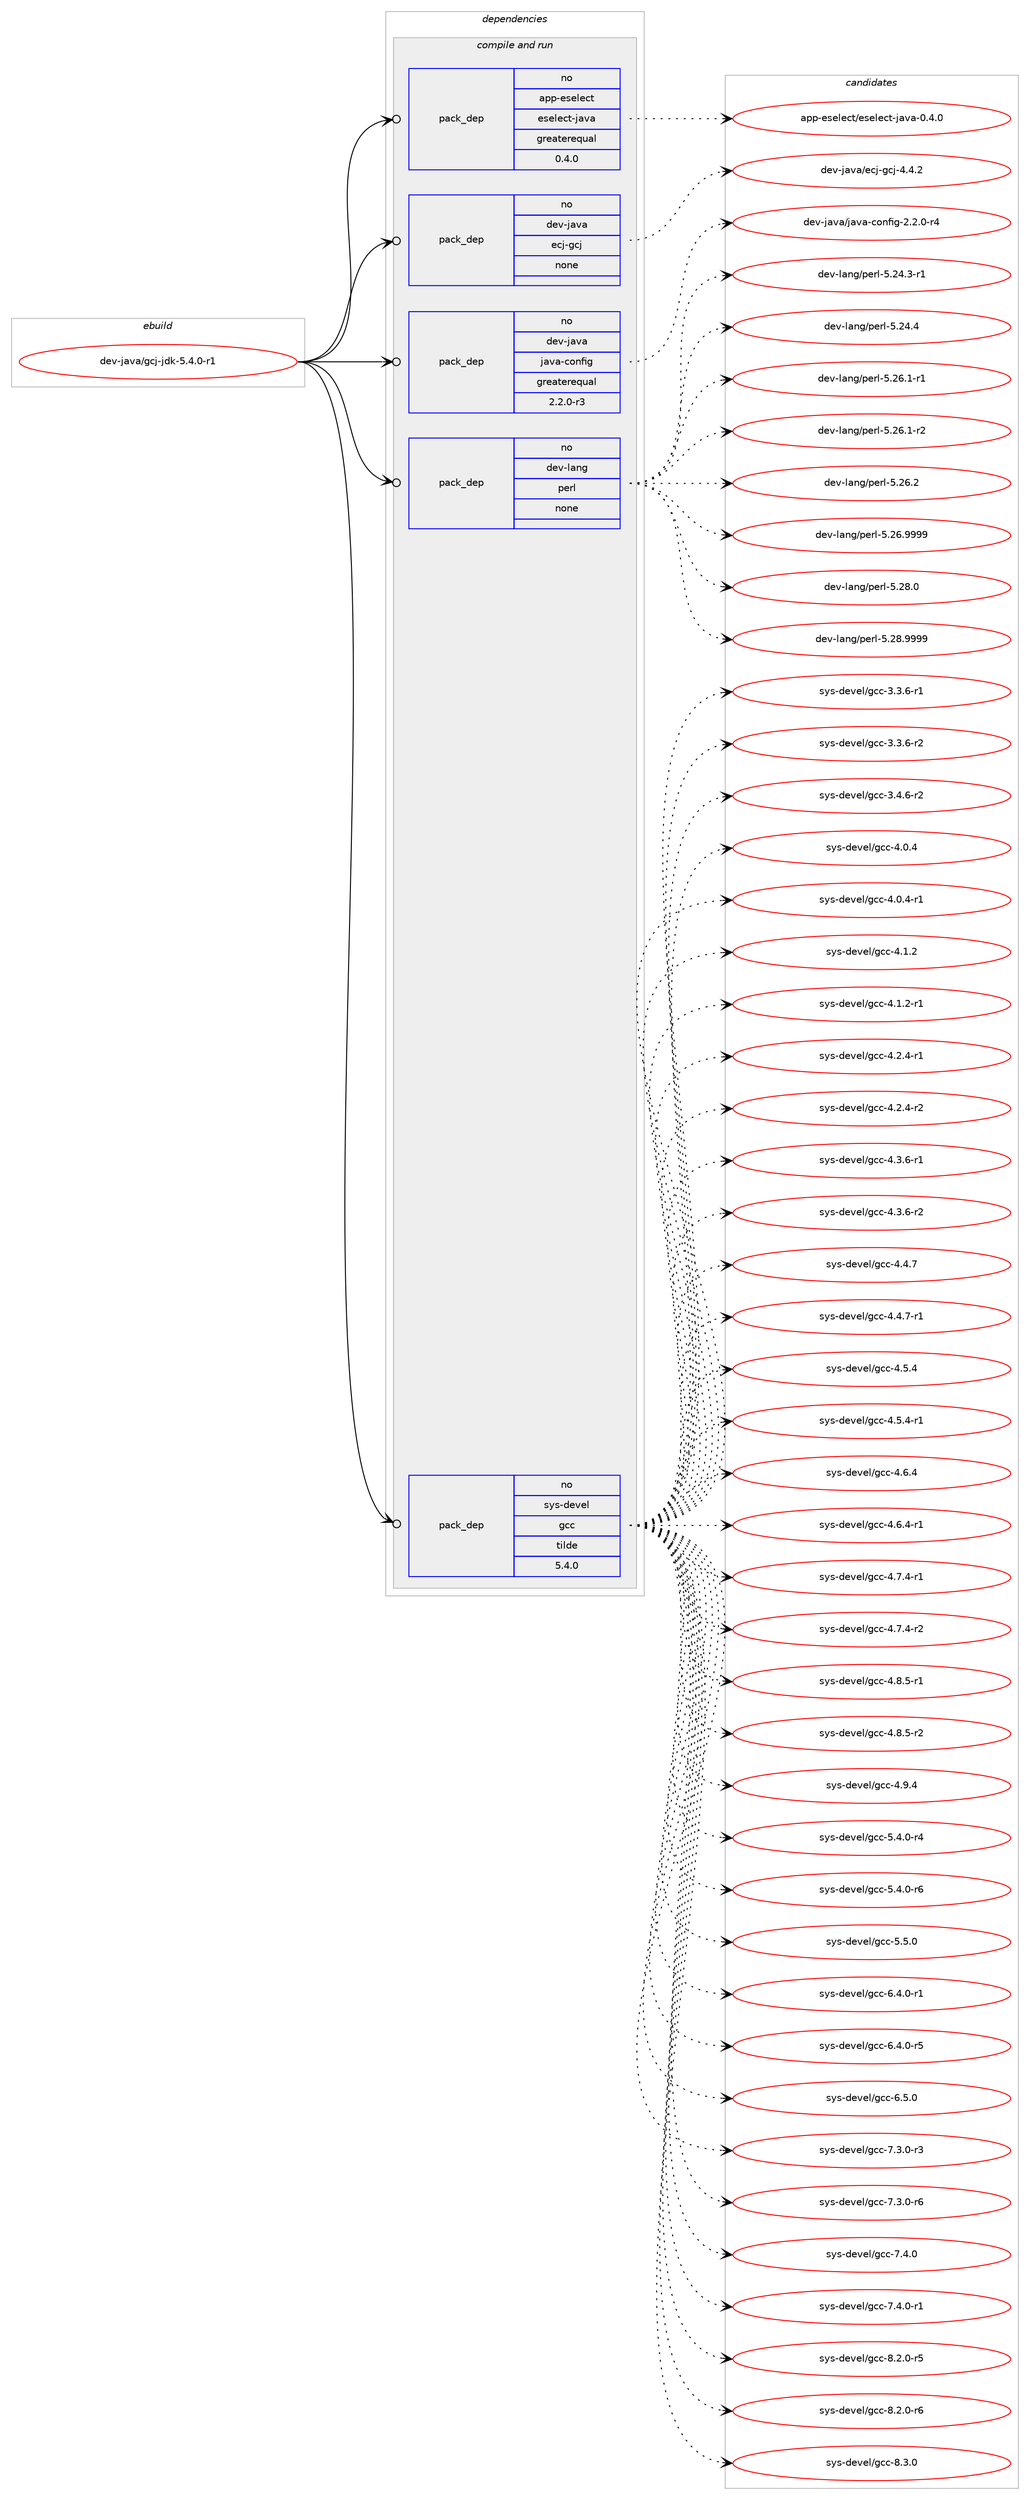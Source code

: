 digraph prolog {

# *************
# Graph options
# *************

newrank=true;
concentrate=true;
compound=true;
graph [rankdir=LR,fontname=Helvetica,fontsize=10,ranksep=1.5];#, ranksep=2.5, nodesep=0.2];
edge  [arrowhead=vee];
node  [fontname=Helvetica,fontsize=10];

# **********
# The ebuild
# **********

subgraph cluster_leftcol {
color=gray;
rank=same;
label=<<i>ebuild</i>>;
id [label="dev-java/gcj-jdk-5.4.0-r1", color=red, width=4, href="../dev-java/gcj-jdk-5.4.0-r1.svg"];
}

# ****************
# The dependencies
# ****************

subgraph cluster_midcol {
color=gray;
label=<<i>dependencies</i>>;
subgraph cluster_compile {
fillcolor="#eeeeee";
style=filled;
label=<<i>compile</i>>;
}
subgraph cluster_compileandrun {
fillcolor="#eeeeee";
style=filled;
label=<<i>compile and run</i>>;
subgraph pack967560 {
dependency1352664 [label=<<TABLE BORDER="0" CELLBORDER="1" CELLSPACING="0" CELLPADDING="4" WIDTH="220"><TR><TD ROWSPAN="6" CELLPADDING="30">pack_dep</TD></TR><TR><TD WIDTH="110">no</TD></TR><TR><TD>app-eselect</TD></TR><TR><TD>eselect-java</TD></TR><TR><TD>greaterequal</TD></TR><TR><TD>0.4.0</TD></TR></TABLE>>, shape=none, color=blue];
}
id:e -> dependency1352664:w [weight=20,style="solid",arrowhead="odotvee"];
subgraph pack967561 {
dependency1352665 [label=<<TABLE BORDER="0" CELLBORDER="1" CELLSPACING="0" CELLPADDING="4" WIDTH="220"><TR><TD ROWSPAN="6" CELLPADDING="30">pack_dep</TD></TR><TR><TD WIDTH="110">no</TD></TR><TR><TD>dev-java</TD></TR><TR><TD>ecj-gcj</TD></TR><TR><TD>none</TD></TR><TR><TD></TD></TR></TABLE>>, shape=none, color=blue];
}
id:e -> dependency1352665:w [weight=20,style="solid",arrowhead="odotvee"];
subgraph pack967562 {
dependency1352666 [label=<<TABLE BORDER="0" CELLBORDER="1" CELLSPACING="0" CELLPADDING="4" WIDTH="220"><TR><TD ROWSPAN="6" CELLPADDING="30">pack_dep</TD></TR><TR><TD WIDTH="110">no</TD></TR><TR><TD>dev-java</TD></TR><TR><TD>java-config</TD></TR><TR><TD>greaterequal</TD></TR><TR><TD>2.2.0-r3</TD></TR></TABLE>>, shape=none, color=blue];
}
id:e -> dependency1352666:w [weight=20,style="solid",arrowhead="odotvee"];
subgraph pack967563 {
dependency1352667 [label=<<TABLE BORDER="0" CELLBORDER="1" CELLSPACING="0" CELLPADDING="4" WIDTH="220"><TR><TD ROWSPAN="6" CELLPADDING="30">pack_dep</TD></TR><TR><TD WIDTH="110">no</TD></TR><TR><TD>dev-lang</TD></TR><TR><TD>perl</TD></TR><TR><TD>none</TD></TR><TR><TD></TD></TR></TABLE>>, shape=none, color=blue];
}
id:e -> dependency1352667:w [weight=20,style="solid",arrowhead="odotvee"];
subgraph pack967564 {
dependency1352668 [label=<<TABLE BORDER="0" CELLBORDER="1" CELLSPACING="0" CELLPADDING="4" WIDTH="220"><TR><TD ROWSPAN="6" CELLPADDING="30">pack_dep</TD></TR><TR><TD WIDTH="110">no</TD></TR><TR><TD>sys-devel</TD></TR><TR><TD>gcc</TD></TR><TR><TD>tilde</TD></TR><TR><TD>5.4.0</TD></TR></TABLE>>, shape=none, color=blue];
}
id:e -> dependency1352668:w [weight=20,style="solid",arrowhead="odotvee"];
}
subgraph cluster_run {
fillcolor="#eeeeee";
style=filled;
label=<<i>run</i>>;
}
}

# **************
# The candidates
# **************

subgraph cluster_choices {
rank=same;
color=gray;
label=<<i>candidates</i>>;

subgraph choice967560 {
color=black;
nodesep=1;
choice9711211245101115101108101991164710111510110810199116451069711897454846524648 [label="app-eselect/eselect-java-0.4.0", color=red, width=4,href="../app-eselect/eselect-java-0.4.0.svg"];
dependency1352664:e -> choice9711211245101115101108101991164710111510110810199116451069711897454846524648:w [style=dotted,weight="100"];
}
subgraph choice967561 {
color=black;
nodesep=1;
choice10010111845106971189747101991064510399106455246524650 [label="dev-java/ecj-gcj-4.4.2", color=red, width=4,href="../dev-java/ecj-gcj-4.4.2.svg"];
dependency1352665:e -> choice10010111845106971189747101991064510399106455246524650:w [style=dotted,weight="100"];
}
subgraph choice967562 {
color=black;
nodesep=1;
choice10010111845106971189747106971189745991111101021051034550465046484511452 [label="dev-java/java-config-2.2.0-r4", color=red, width=4,href="../dev-java/java-config-2.2.0-r4.svg"];
dependency1352666:e -> choice10010111845106971189747106971189745991111101021051034550465046484511452:w [style=dotted,weight="100"];
}
subgraph choice967563 {
color=black;
nodesep=1;
choice100101118451089711010347112101114108455346505246514511449 [label="dev-lang/perl-5.24.3-r1", color=red, width=4,href="../dev-lang/perl-5.24.3-r1.svg"];
choice10010111845108971101034711210111410845534650524652 [label="dev-lang/perl-5.24.4", color=red, width=4,href="../dev-lang/perl-5.24.4.svg"];
choice100101118451089711010347112101114108455346505446494511449 [label="dev-lang/perl-5.26.1-r1", color=red, width=4,href="../dev-lang/perl-5.26.1-r1.svg"];
choice100101118451089711010347112101114108455346505446494511450 [label="dev-lang/perl-5.26.1-r2", color=red, width=4,href="../dev-lang/perl-5.26.1-r2.svg"];
choice10010111845108971101034711210111410845534650544650 [label="dev-lang/perl-5.26.2", color=red, width=4,href="../dev-lang/perl-5.26.2.svg"];
choice10010111845108971101034711210111410845534650544657575757 [label="dev-lang/perl-5.26.9999", color=red, width=4,href="../dev-lang/perl-5.26.9999.svg"];
choice10010111845108971101034711210111410845534650564648 [label="dev-lang/perl-5.28.0", color=red, width=4,href="../dev-lang/perl-5.28.0.svg"];
choice10010111845108971101034711210111410845534650564657575757 [label="dev-lang/perl-5.28.9999", color=red, width=4,href="../dev-lang/perl-5.28.9999.svg"];
dependency1352667:e -> choice100101118451089711010347112101114108455346505246514511449:w [style=dotted,weight="100"];
dependency1352667:e -> choice10010111845108971101034711210111410845534650524652:w [style=dotted,weight="100"];
dependency1352667:e -> choice100101118451089711010347112101114108455346505446494511449:w [style=dotted,weight="100"];
dependency1352667:e -> choice100101118451089711010347112101114108455346505446494511450:w [style=dotted,weight="100"];
dependency1352667:e -> choice10010111845108971101034711210111410845534650544650:w [style=dotted,weight="100"];
dependency1352667:e -> choice10010111845108971101034711210111410845534650544657575757:w [style=dotted,weight="100"];
dependency1352667:e -> choice10010111845108971101034711210111410845534650564648:w [style=dotted,weight="100"];
dependency1352667:e -> choice10010111845108971101034711210111410845534650564657575757:w [style=dotted,weight="100"];
}
subgraph choice967564 {
color=black;
nodesep=1;
choice115121115451001011181011084710399994551465146544511449 [label="sys-devel/gcc-3.3.6-r1", color=red, width=4,href="../sys-devel/gcc-3.3.6-r1.svg"];
choice115121115451001011181011084710399994551465146544511450 [label="sys-devel/gcc-3.3.6-r2", color=red, width=4,href="../sys-devel/gcc-3.3.6-r2.svg"];
choice115121115451001011181011084710399994551465246544511450 [label="sys-devel/gcc-3.4.6-r2", color=red, width=4,href="../sys-devel/gcc-3.4.6-r2.svg"];
choice11512111545100101118101108471039999455246484652 [label="sys-devel/gcc-4.0.4", color=red, width=4,href="../sys-devel/gcc-4.0.4.svg"];
choice115121115451001011181011084710399994552464846524511449 [label="sys-devel/gcc-4.0.4-r1", color=red, width=4,href="../sys-devel/gcc-4.0.4-r1.svg"];
choice11512111545100101118101108471039999455246494650 [label="sys-devel/gcc-4.1.2", color=red, width=4,href="../sys-devel/gcc-4.1.2.svg"];
choice115121115451001011181011084710399994552464946504511449 [label="sys-devel/gcc-4.1.2-r1", color=red, width=4,href="../sys-devel/gcc-4.1.2-r1.svg"];
choice115121115451001011181011084710399994552465046524511449 [label="sys-devel/gcc-4.2.4-r1", color=red, width=4,href="../sys-devel/gcc-4.2.4-r1.svg"];
choice115121115451001011181011084710399994552465046524511450 [label="sys-devel/gcc-4.2.4-r2", color=red, width=4,href="../sys-devel/gcc-4.2.4-r2.svg"];
choice115121115451001011181011084710399994552465146544511449 [label="sys-devel/gcc-4.3.6-r1", color=red, width=4,href="../sys-devel/gcc-4.3.6-r1.svg"];
choice115121115451001011181011084710399994552465146544511450 [label="sys-devel/gcc-4.3.6-r2", color=red, width=4,href="../sys-devel/gcc-4.3.6-r2.svg"];
choice11512111545100101118101108471039999455246524655 [label="sys-devel/gcc-4.4.7", color=red, width=4,href="../sys-devel/gcc-4.4.7.svg"];
choice115121115451001011181011084710399994552465246554511449 [label="sys-devel/gcc-4.4.7-r1", color=red, width=4,href="../sys-devel/gcc-4.4.7-r1.svg"];
choice11512111545100101118101108471039999455246534652 [label="sys-devel/gcc-4.5.4", color=red, width=4,href="../sys-devel/gcc-4.5.4.svg"];
choice115121115451001011181011084710399994552465346524511449 [label="sys-devel/gcc-4.5.4-r1", color=red, width=4,href="../sys-devel/gcc-4.5.4-r1.svg"];
choice11512111545100101118101108471039999455246544652 [label="sys-devel/gcc-4.6.4", color=red, width=4,href="../sys-devel/gcc-4.6.4.svg"];
choice115121115451001011181011084710399994552465446524511449 [label="sys-devel/gcc-4.6.4-r1", color=red, width=4,href="../sys-devel/gcc-4.6.4-r1.svg"];
choice115121115451001011181011084710399994552465546524511449 [label="sys-devel/gcc-4.7.4-r1", color=red, width=4,href="../sys-devel/gcc-4.7.4-r1.svg"];
choice115121115451001011181011084710399994552465546524511450 [label="sys-devel/gcc-4.7.4-r2", color=red, width=4,href="../sys-devel/gcc-4.7.4-r2.svg"];
choice115121115451001011181011084710399994552465646534511449 [label="sys-devel/gcc-4.8.5-r1", color=red, width=4,href="../sys-devel/gcc-4.8.5-r1.svg"];
choice115121115451001011181011084710399994552465646534511450 [label="sys-devel/gcc-4.8.5-r2", color=red, width=4,href="../sys-devel/gcc-4.8.5-r2.svg"];
choice11512111545100101118101108471039999455246574652 [label="sys-devel/gcc-4.9.4", color=red, width=4,href="../sys-devel/gcc-4.9.4.svg"];
choice115121115451001011181011084710399994553465246484511452 [label="sys-devel/gcc-5.4.0-r4", color=red, width=4,href="../sys-devel/gcc-5.4.0-r4.svg"];
choice115121115451001011181011084710399994553465246484511454 [label="sys-devel/gcc-5.4.0-r6", color=red, width=4,href="../sys-devel/gcc-5.4.0-r6.svg"];
choice11512111545100101118101108471039999455346534648 [label="sys-devel/gcc-5.5.0", color=red, width=4,href="../sys-devel/gcc-5.5.0.svg"];
choice115121115451001011181011084710399994554465246484511449 [label="sys-devel/gcc-6.4.0-r1", color=red, width=4,href="../sys-devel/gcc-6.4.0-r1.svg"];
choice115121115451001011181011084710399994554465246484511453 [label="sys-devel/gcc-6.4.0-r5", color=red, width=4,href="../sys-devel/gcc-6.4.0-r5.svg"];
choice11512111545100101118101108471039999455446534648 [label="sys-devel/gcc-6.5.0", color=red, width=4,href="../sys-devel/gcc-6.5.0.svg"];
choice115121115451001011181011084710399994555465146484511451 [label="sys-devel/gcc-7.3.0-r3", color=red, width=4,href="../sys-devel/gcc-7.3.0-r3.svg"];
choice115121115451001011181011084710399994555465146484511454 [label="sys-devel/gcc-7.3.0-r6", color=red, width=4,href="../sys-devel/gcc-7.3.0-r6.svg"];
choice11512111545100101118101108471039999455546524648 [label="sys-devel/gcc-7.4.0", color=red, width=4,href="../sys-devel/gcc-7.4.0.svg"];
choice115121115451001011181011084710399994555465246484511449 [label="sys-devel/gcc-7.4.0-r1", color=red, width=4,href="../sys-devel/gcc-7.4.0-r1.svg"];
choice115121115451001011181011084710399994556465046484511453 [label="sys-devel/gcc-8.2.0-r5", color=red, width=4,href="../sys-devel/gcc-8.2.0-r5.svg"];
choice115121115451001011181011084710399994556465046484511454 [label="sys-devel/gcc-8.2.0-r6", color=red, width=4,href="../sys-devel/gcc-8.2.0-r6.svg"];
choice11512111545100101118101108471039999455646514648 [label="sys-devel/gcc-8.3.0", color=red, width=4,href="../sys-devel/gcc-8.3.0.svg"];
dependency1352668:e -> choice115121115451001011181011084710399994551465146544511449:w [style=dotted,weight="100"];
dependency1352668:e -> choice115121115451001011181011084710399994551465146544511450:w [style=dotted,weight="100"];
dependency1352668:e -> choice115121115451001011181011084710399994551465246544511450:w [style=dotted,weight="100"];
dependency1352668:e -> choice11512111545100101118101108471039999455246484652:w [style=dotted,weight="100"];
dependency1352668:e -> choice115121115451001011181011084710399994552464846524511449:w [style=dotted,weight="100"];
dependency1352668:e -> choice11512111545100101118101108471039999455246494650:w [style=dotted,weight="100"];
dependency1352668:e -> choice115121115451001011181011084710399994552464946504511449:w [style=dotted,weight="100"];
dependency1352668:e -> choice115121115451001011181011084710399994552465046524511449:w [style=dotted,weight="100"];
dependency1352668:e -> choice115121115451001011181011084710399994552465046524511450:w [style=dotted,weight="100"];
dependency1352668:e -> choice115121115451001011181011084710399994552465146544511449:w [style=dotted,weight="100"];
dependency1352668:e -> choice115121115451001011181011084710399994552465146544511450:w [style=dotted,weight="100"];
dependency1352668:e -> choice11512111545100101118101108471039999455246524655:w [style=dotted,weight="100"];
dependency1352668:e -> choice115121115451001011181011084710399994552465246554511449:w [style=dotted,weight="100"];
dependency1352668:e -> choice11512111545100101118101108471039999455246534652:w [style=dotted,weight="100"];
dependency1352668:e -> choice115121115451001011181011084710399994552465346524511449:w [style=dotted,weight="100"];
dependency1352668:e -> choice11512111545100101118101108471039999455246544652:w [style=dotted,weight="100"];
dependency1352668:e -> choice115121115451001011181011084710399994552465446524511449:w [style=dotted,weight="100"];
dependency1352668:e -> choice115121115451001011181011084710399994552465546524511449:w [style=dotted,weight="100"];
dependency1352668:e -> choice115121115451001011181011084710399994552465546524511450:w [style=dotted,weight="100"];
dependency1352668:e -> choice115121115451001011181011084710399994552465646534511449:w [style=dotted,weight="100"];
dependency1352668:e -> choice115121115451001011181011084710399994552465646534511450:w [style=dotted,weight="100"];
dependency1352668:e -> choice11512111545100101118101108471039999455246574652:w [style=dotted,weight="100"];
dependency1352668:e -> choice115121115451001011181011084710399994553465246484511452:w [style=dotted,weight="100"];
dependency1352668:e -> choice115121115451001011181011084710399994553465246484511454:w [style=dotted,weight="100"];
dependency1352668:e -> choice11512111545100101118101108471039999455346534648:w [style=dotted,weight="100"];
dependency1352668:e -> choice115121115451001011181011084710399994554465246484511449:w [style=dotted,weight="100"];
dependency1352668:e -> choice115121115451001011181011084710399994554465246484511453:w [style=dotted,weight="100"];
dependency1352668:e -> choice11512111545100101118101108471039999455446534648:w [style=dotted,weight="100"];
dependency1352668:e -> choice115121115451001011181011084710399994555465146484511451:w [style=dotted,weight="100"];
dependency1352668:e -> choice115121115451001011181011084710399994555465146484511454:w [style=dotted,weight="100"];
dependency1352668:e -> choice11512111545100101118101108471039999455546524648:w [style=dotted,weight="100"];
dependency1352668:e -> choice115121115451001011181011084710399994555465246484511449:w [style=dotted,weight="100"];
dependency1352668:e -> choice115121115451001011181011084710399994556465046484511453:w [style=dotted,weight="100"];
dependency1352668:e -> choice115121115451001011181011084710399994556465046484511454:w [style=dotted,weight="100"];
dependency1352668:e -> choice11512111545100101118101108471039999455646514648:w [style=dotted,weight="100"];
}
}

}

